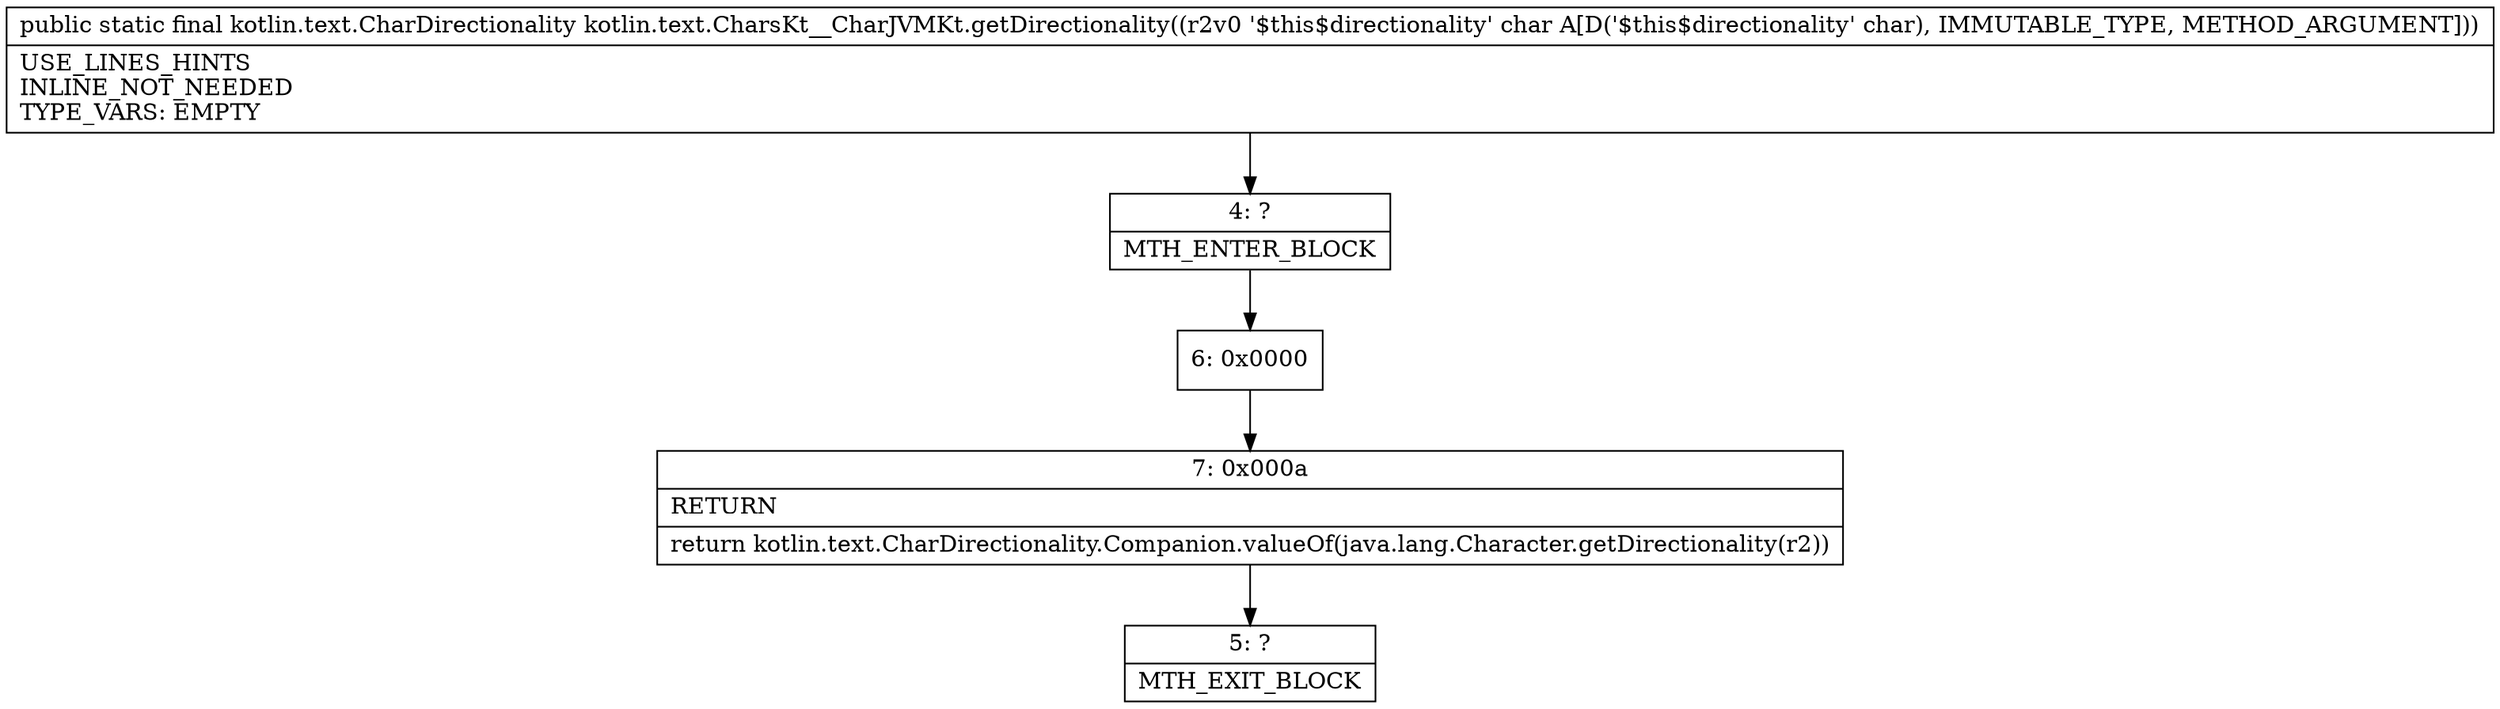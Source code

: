 digraph "CFG forkotlin.text.CharsKt__CharJVMKt.getDirectionality(C)Lkotlin\/text\/CharDirectionality;" {
Node_4 [shape=record,label="{4\:\ ?|MTH_ENTER_BLOCK\l}"];
Node_6 [shape=record,label="{6\:\ 0x0000}"];
Node_7 [shape=record,label="{7\:\ 0x000a|RETURN\l|return kotlin.text.CharDirectionality.Companion.valueOf(java.lang.Character.getDirectionality(r2))\l}"];
Node_5 [shape=record,label="{5\:\ ?|MTH_EXIT_BLOCK\l}"];
MethodNode[shape=record,label="{public static final kotlin.text.CharDirectionality kotlin.text.CharsKt__CharJVMKt.getDirectionality((r2v0 '$this$directionality' char A[D('$this$directionality' char), IMMUTABLE_TYPE, METHOD_ARGUMENT]))  | USE_LINES_HINTS\lINLINE_NOT_NEEDED\lTYPE_VARS: EMPTY\l}"];
MethodNode -> Node_4;Node_4 -> Node_6;
Node_6 -> Node_7;
Node_7 -> Node_5;
}

